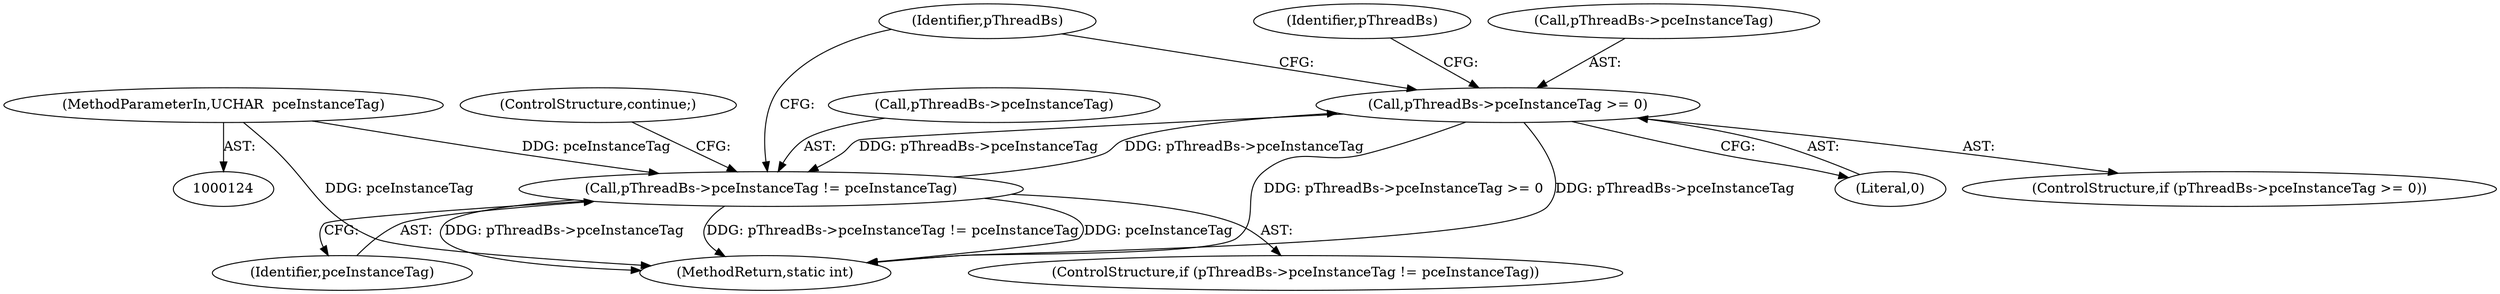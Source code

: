 digraph "0_Android_5d4405f601fa11a8955fd7611532c982420e4206@API" {
"1000375" [label="(Call,pThreadBs->pceInstanceTag >= 0)"];
"1000382" [label="(Call,pThreadBs->pceInstanceTag != pceInstanceTag)"];
"1000375" [label="(Call,pThreadBs->pceInstanceTag >= 0)"];
"1000128" [label="(MethodParameterIn,UCHAR  pceInstanceTag)"];
"1000386" [label="(Identifier,pceInstanceTag)"];
"1000128" [label="(MethodParameterIn,UCHAR  pceInstanceTag)"];
"1000379" [label="(Literal,0)"];
"1000383" [label="(Call,pThreadBs->pceInstanceTag)"];
"1000374" [label="(ControlStructure,if (pThreadBs->pceInstanceTag >= 0))"];
"1000375" [label="(Call,pThreadBs->pceInstanceTag >= 0)"];
"1000388" [label="(ControlStructure,continue;)"];
"1000376" [label="(Call,pThreadBs->pceInstanceTag)"];
"1000382" [label="(Call,pThreadBs->pceInstanceTag != pceInstanceTag)"];
"1000660" [label="(MethodReturn,static int)"];
"1000381" [label="(ControlStructure,if (pThreadBs->pceInstanceTag != pceInstanceTag))"];
"1000392" [label="(Identifier,pThreadBs)"];
"1000384" [label="(Identifier,pThreadBs)"];
"1000375" -> "1000374"  [label="AST: "];
"1000375" -> "1000379"  [label="CFG: "];
"1000376" -> "1000375"  [label="AST: "];
"1000379" -> "1000375"  [label="AST: "];
"1000384" -> "1000375"  [label="CFG: "];
"1000392" -> "1000375"  [label="CFG: "];
"1000375" -> "1000660"  [label="DDG: pThreadBs->pceInstanceTag"];
"1000375" -> "1000660"  [label="DDG: pThreadBs->pceInstanceTag >= 0"];
"1000382" -> "1000375"  [label="DDG: pThreadBs->pceInstanceTag"];
"1000375" -> "1000382"  [label="DDG: pThreadBs->pceInstanceTag"];
"1000382" -> "1000381"  [label="AST: "];
"1000382" -> "1000386"  [label="CFG: "];
"1000383" -> "1000382"  [label="AST: "];
"1000386" -> "1000382"  [label="AST: "];
"1000388" -> "1000382"  [label="CFG: "];
"1000392" -> "1000382"  [label="CFG: "];
"1000382" -> "1000660"  [label="DDG: pThreadBs->pceInstanceTag"];
"1000382" -> "1000660"  [label="DDG: pThreadBs->pceInstanceTag != pceInstanceTag"];
"1000382" -> "1000660"  [label="DDG: pceInstanceTag"];
"1000128" -> "1000382"  [label="DDG: pceInstanceTag"];
"1000128" -> "1000124"  [label="AST: "];
"1000128" -> "1000660"  [label="DDG: pceInstanceTag"];
}
